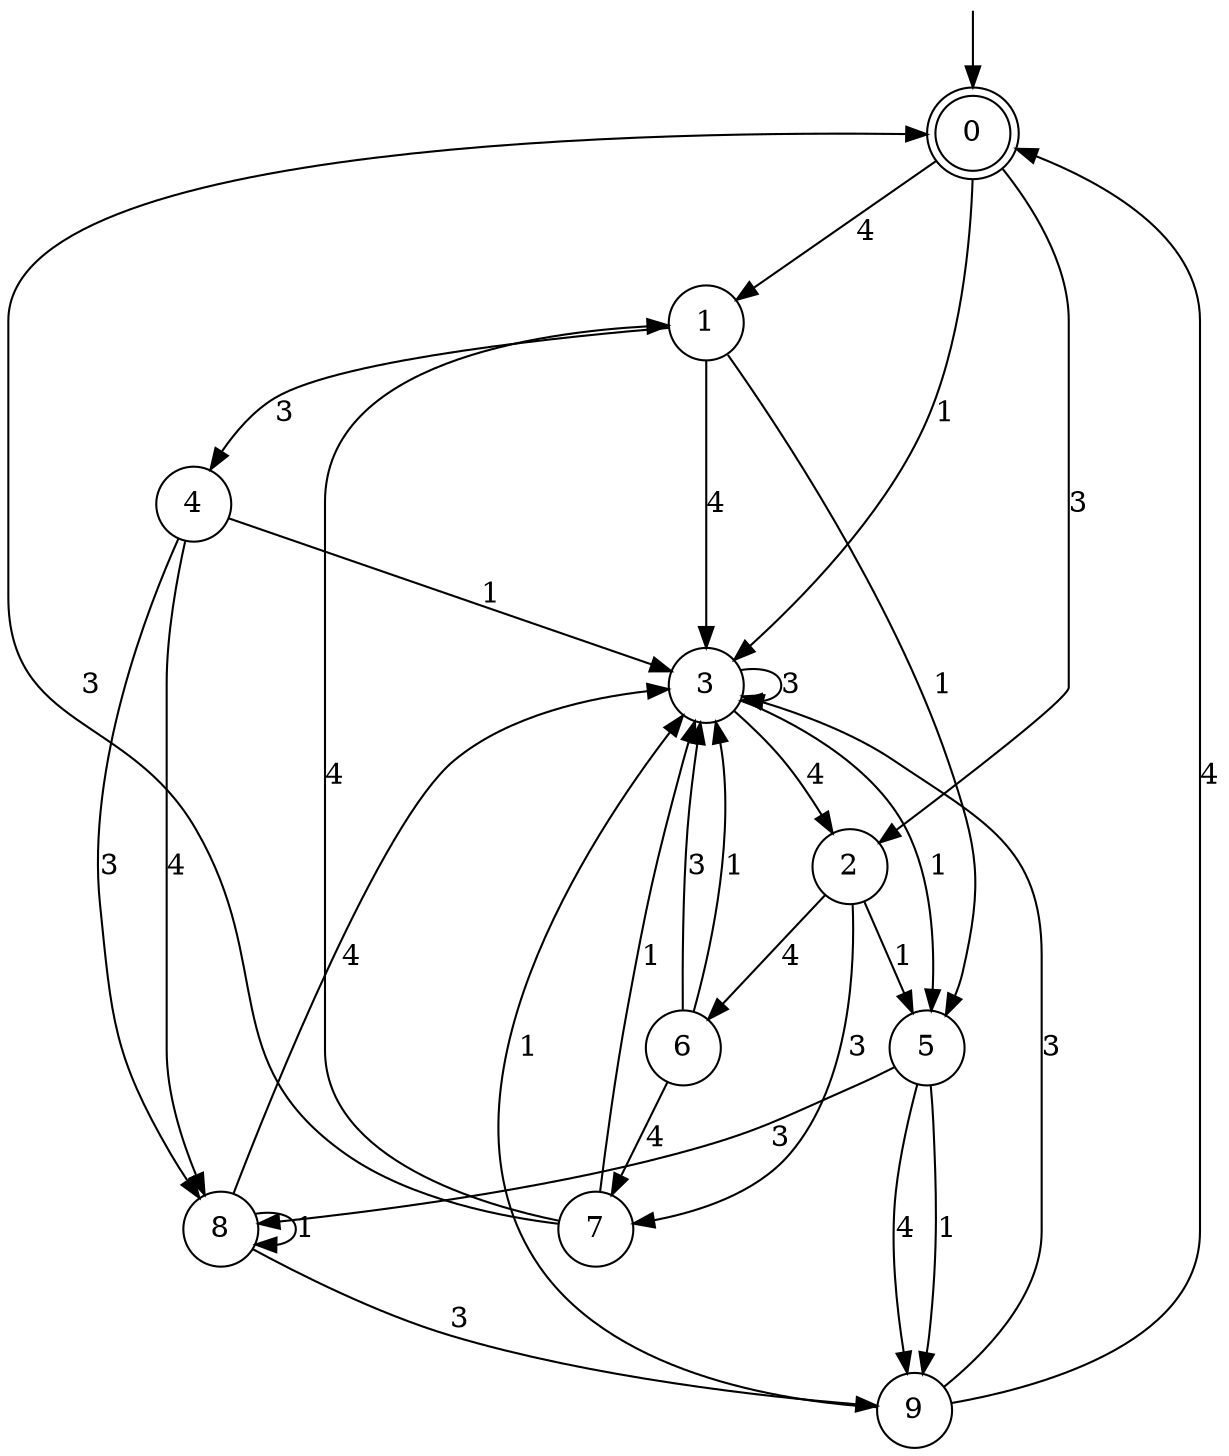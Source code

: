 digraph g {

	s0 [shape="doublecircle" label="0"];
	s1 [shape="circle" label="1"];
	s2 [shape="circle" label="2"];
	s3 [shape="circle" label="3"];
	s4 [shape="circle" label="4"];
	s5 [shape="circle" label="5"];
	s6 [shape="circle" label="6"];
	s7 [shape="circle" label="7"];
	s8 [shape="circle" label="8"];
	s9 [shape="circle" label="9"];
	s0 -> s1 [label="4"];
	s0 -> s2 [label="3"];
	s0 -> s3 [label="1"];
	s1 -> s3 [label="4"];
	s1 -> s4 [label="3"];
	s1 -> s5 [label="1"];
	s2 -> s6 [label="4"];
	s2 -> s7 [label="3"];
	s2 -> s5 [label="1"];
	s3 -> s2 [label="4"];
	s3 -> s3 [label="3"];
	s3 -> s5 [label="1"];
	s4 -> s8 [label="4"];
	s4 -> s8 [label="3"];
	s4 -> s3 [label="1"];
	s5 -> s9 [label="4"];
	s5 -> s8 [label="3"];
	s5 -> s9 [label="1"];
	s6 -> s7 [label="4"];
	s6 -> s3 [label="3"];
	s6 -> s3 [label="1"];
	s7 -> s1 [label="4"];
	s7 -> s0 [label="3"];
	s7 -> s3 [label="1"];
	s8 -> s3 [label="4"];
	s8 -> s9 [label="3"];
	s8 -> s8 [label="1"];
	s9 -> s0 [label="4"];
	s9 -> s3 [label="3"];
	s9 -> s3 [label="1"];

__start0 [label="" shape="none" width="0" height="0"];
__start0 -> s0;

}
